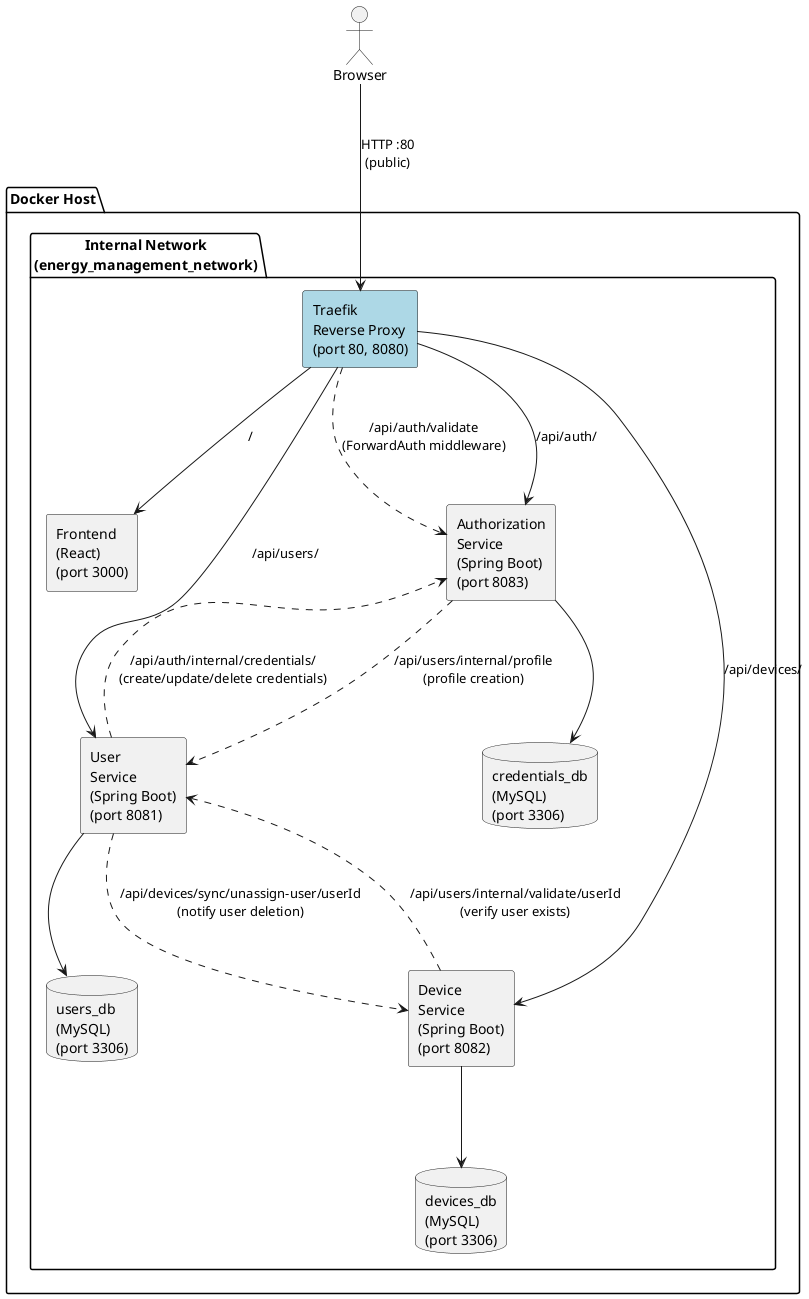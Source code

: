 @startuml Energy Management System - Deployment Diagram
skinparam componentStyle rectangle
skinparam packagePadding 20
skinparam componentPadding 10
skinparam databasePadding 10
skinparam nodesep 80
skinparam ranksep 100

actor "Browser" as browser

package "Docker Host" {
    

    package "Internal Network\n(energy_management_network)" {
    
        component "Traefik\nReverse Proxy\n(port 80, 8080)" as traefik #LightBlue
        
        component "Frontend\n(React)\n(port 3000)" as frontend
        
        component "Authorization\nService\n(Spring Boot)\n(port 8083)" as auth
        
        component "User\nService\n(Spring Boot)\n(port 8081)" as user
        
        component "Device\nService\n(Spring Boot)\n(port 8082)" as device
        
        database "credentials_db\n(MySQL)\n(port 3306)" as creddb
        
        database "users_db\n(MySQL)\n(port 3306)" as usersdb
        
        database "devices_db\n(MySQL)\n(port 3306)" as devicesdb
    }
}

' Public network flow
browser --> traefik : HTTP :80\n(public)

' Traefik routing to services
traefik --> frontend : / 
traefik --> auth : /api/auth/
traefik --> user : /api/users/
traefik --> device : /api/devices/

' ForwardAuth validation
traefik ..> auth : /api/auth/validate\n(ForwardAuth middleware)

' Service to database connections
auth --> creddb 
user --> usersdb 
device --> devicesdb 

' Internal service-to-service communication
user ..> auth : /api/auth/internal/credentials/\n(create/update/delete credentials)
user ..> device : /api/devices/sync/unassign-user/userId\n(notify user deletion)
device ..> user : /api/users/internal/validate/userId\n(verify user exists)
auth ..> user : /api/users/internal/profile\n(profile creation)


@enduml